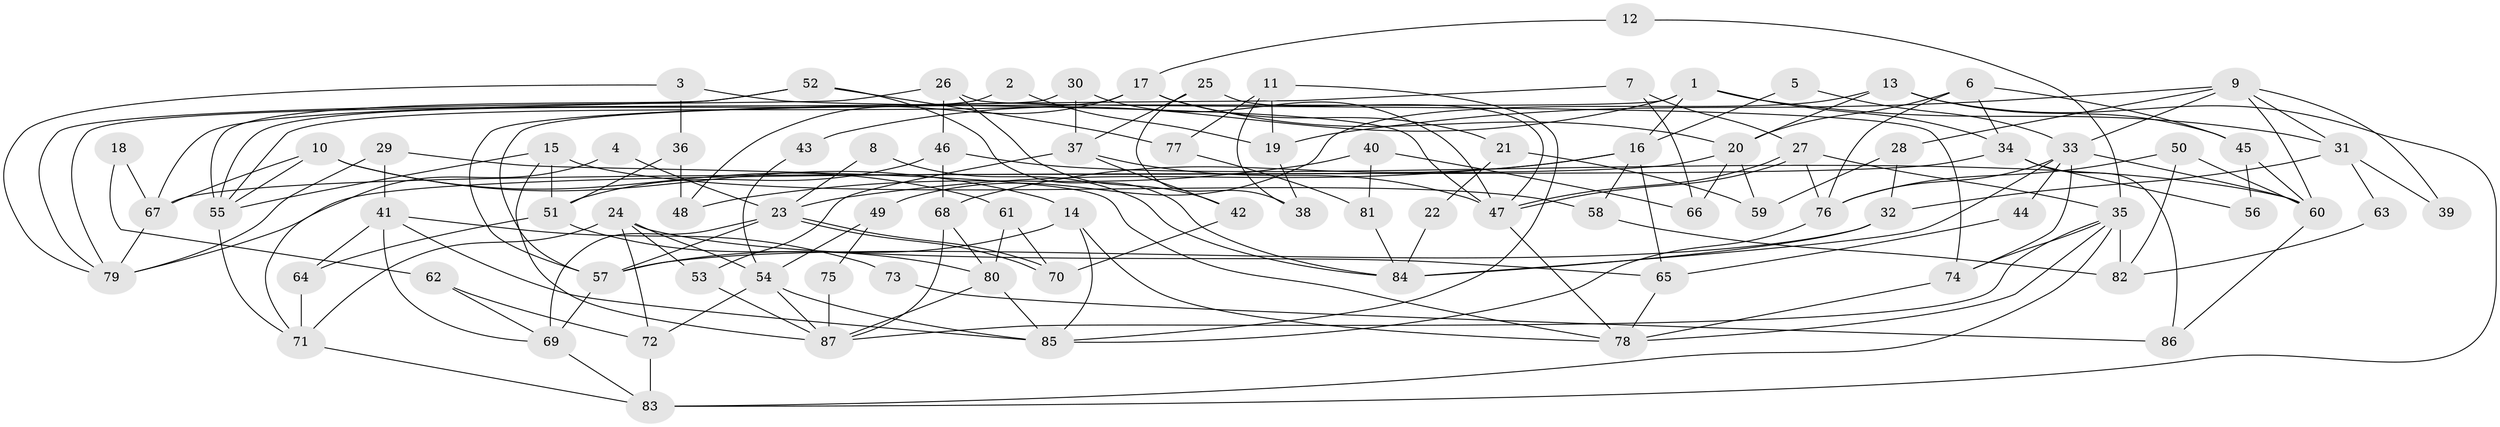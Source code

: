 // Generated by graph-tools (version 1.1) at 2025/15/03/09/25 04:15:20]
// undirected, 87 vertices, 174 edges
graph export_dot {
graph [start="1"]
  node [color=gray90,style=filled];
  1;
  2;
  3;
  4;
  5;
  6;
  7;
  8;
  9;
  10;
  11;
  12;
  13;
  14;
  15;
  16;
  17;
  18;
  19;
  20;
  21;
  22;
  23;
  24;
  25;
  26;
  27;
  28;
  29;
  30;
  31;
  32;
  33;
  34;
  35;
  36;
  37;
  38;
  39;
  40;
  41;
  42;
  43;
  44;
  45;
  46;
  47;
  48;
  49;
  50;
  51;
  52;
  53;
  54;
  55;
  56;
  57;
  58;
  59;
  60;
  61;
  62;
  63;
  64;
  65;
  66;
  67;
  68;
  69;
  70;
  71;
  72;
  73;
  74;
  75;
  76;
  77;
  78;
  79;
  80;
  81;
  82;
  83;
  84;
  85;
  86;
  87;
  1 -- 57;
  1 -- 31;
  1 -- 16;
  1 -- 34;
  1 -- 43;
  2 -- 19;
  2 -- 55;
  3 -- 79;
  3 -- 47;
  3 -- 36;
  4 -- 71;
  4 -- 23;
  5 -- 16;
  5 -- 33;
  6 -- 34;
  6 -- 76;
  6 -- 20;
  6 -- 45;
  7 -- 27;
  7 -- 57;
  7 -- 66;
  8 -- 84;
  8 -- 23;
  9 -- 19;
  9 -- 33;
  9 -- 28;
  9 -- 31;
  9 -- 39;
  9 -- 60;
  10 -- 61;
  10 -- 67;
  10 -- 14;
  10 -- 55;
  11 -- 85;
  11 -- 77;
  11 -- 19;
  11 -- 38;
  12 -- 17;
  12 -- 35;
  13 -- 83;
  13 -- 45;
  13 -- 20;
  13 -- 49;
  14 -- 78;
  14 -- 57;
  14 -- 85;
  15 -- 58;
  15 -- 55;
  15 -- 51;
  15 -- 87;
  16 -- 23;
  16 -- 58;
  16 -- 65;
  16 -- 68;
  17 -- 55;
  17 -- 20;
  17 -- 21;
  17 -- 48;
  18 -- 67;
  18 -- 62;
  19 -- 38;
  20 -- 59;
  20 -- 66;
  20 -- 67;
  21 -- 59;
  21 -- 22;
  22 -- 84;
  23 -- 69;
  23 -- 70;
  23 -- 70;
  23 -- 57;
  24 -- 72;
  24 -- 54;
  24 -- 53;
  24 -- 65;
  24 -- 71;
  25 -- 37;
  25 -- 47;
  25 -- 38;
  26 -- 74;
  26 -- 46;
  26 -- 42;
  26 -- 79;
  27 -- 47;
  27 -- 47;
  27 -- 35;
  27 -- 76;
  28 -- 32;
  28 -- 59;
  29 -- 78;
  29 -- 79;
  29 -- 41;
  30 -- 47;
  30 -- 37;
  30 -- 79;
  31 -- 32;
  31 -- 39;
  31 -- 63;
  32 -- 84;
  32 -- 57;
  33 -- 76;
  33 -- 74;
  33 -- 44;
  33 -- 60;
  33 -- 84;
  34 -- 79;
  34 -- 56;
  34 -- 86;
  35 -- 83;
  35 -- 87;
  35 -- 74;
  35 -- 78;
  35 -- 82;
  36 -- 51;
  36 -- 48;
  37 -- 47;
  37 -- 53;
  37 -- 42;
  40 -- 48;
  40 -- 66;
  40 -- 81;
  41 -- 85;
  41 -- 64;
  41 -- 69;
  41 -- 73;
  42 -- 70;
  43 -- 54;
  44 -- 65;
  45 -- 60;
  45 -- 56;
  46 -- 60;
  46 -- 68;
  46 -- 51;
  47 -- 78;
  49 -- 54;
  49 -- 75;
  50 -- 76;
  50 -- 60;
  50 -- 82;
  51 -- 64;
  51 -- 80;
  52 -- 67;
  52 -- 55;
  52 -- 77;
  52 -- 84;
  53 -- 87;
  54 -- 87;
  54 -- 85;
  54 -- 72;
  55 -- 71;
  57 -- 69;
  58 -- 82;
  60 -- 86;
  61 -- 70;
  61 -- 80;
  62 -- 72;
  62 -- 69;
  63 -- 82;
  64 -- 71;
  65 -- 78;
  67 -- 79;
  68 -- 87;
  68 -- 80;
  69 -- 83;
  71 -- 83;
  72 -- 83;
  73 -- 86;
  74 -- 78;
  75 -- 87;
  76 -- 85;
  77 -- 81;
  80 -- 85;
  80 -- 87;
  81 -- 84;
}
